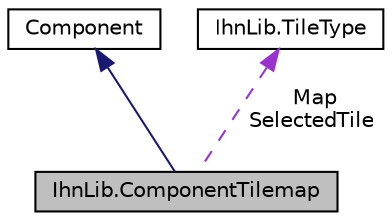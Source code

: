 digraph "IhnLib.ComponentTilemap"
{
  edge [fontname="Helvetica",fontsize="10",labelfontname="Helvetica",labelfontsize="10"];
  node [fontname="Helvetica",fontsize="10",shape=record];
  Node1 [label="IhnLib.ComponentTilemap",height=0.2,width=0.4,color="black", fillcolor="grey75", style="filled" fontcolor="black"];
  Node2 -> Node1 [dir="back",color="midnightblue",fontsize="10",style="solid",fontname="Helvetica"];
  Node2 [label="Component",height=0.2,width=0.4,color="black", fillcolor="white", style="filled",URL="$class_ihn_lib_1_1_component.html",tooltip="Abstract class that is extended and added to entities "];
  Node3 -> Node1 [dir="back",color="darkorchid3",fontsize="10",style="dashed",label=" Map\nSelectedTile" ,fontname="Helvetica"];
  Node3 [label="IhnLib.TileType",height=0.2,width=0.4,color="black", fillcolor="white", style="filled",URL="$struct_ihn_lib_1_1_tile_type.html",tooltip="Tiles are used with System/Component Tilemap to efficiently render a tileset with minimal monotonous ..."];
}
